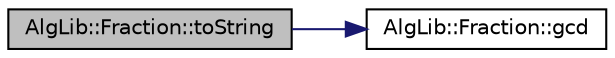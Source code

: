 digraph "AlgLib::Fraction::toString"
{
  edge [fontname="Helvetica",fontsize="10",labelfontname="Helvetica",labelfontsize="10"];
  node [fontname="Helvetica",fontsize="10",shape=record];
  rankdir="LR";
  Node1 [label="AlgLib::Fraction::toString",height=0.2,width=0.4,color="black", fillcolor="grey75", style="filled", fontcolor="black"];
  Node1 -> Node2 [color="midnightblue",fontsize="10",style="solid",fontname="Helvetica"];
  Node2 [label="AlgLib::Fraction::gcd",height=0.2,width=0.4,color="black", fillcolor="white", style="filled",URL="$class_alg_lib_1_1_fraction.html#ab63e88e7785efe993305ff803e35efa2"];
}

